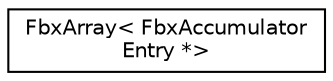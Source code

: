 digraph "クラス階層図"
{
  edge [fontname="Helvetica",fontsize="10",labelfontname="Helvetica",labelfontsize="10"];
  node [fontname="Helvetica",fontsize="10",shape=record];
  rankdir="LR";
  Node0 [label="FbxArray\< FbxAccumulator\lEntry *\>",height=0.2,width=0.4,color="black", fillcolor="white", style="filled",URL="$class_fbx_array.html"];
}
